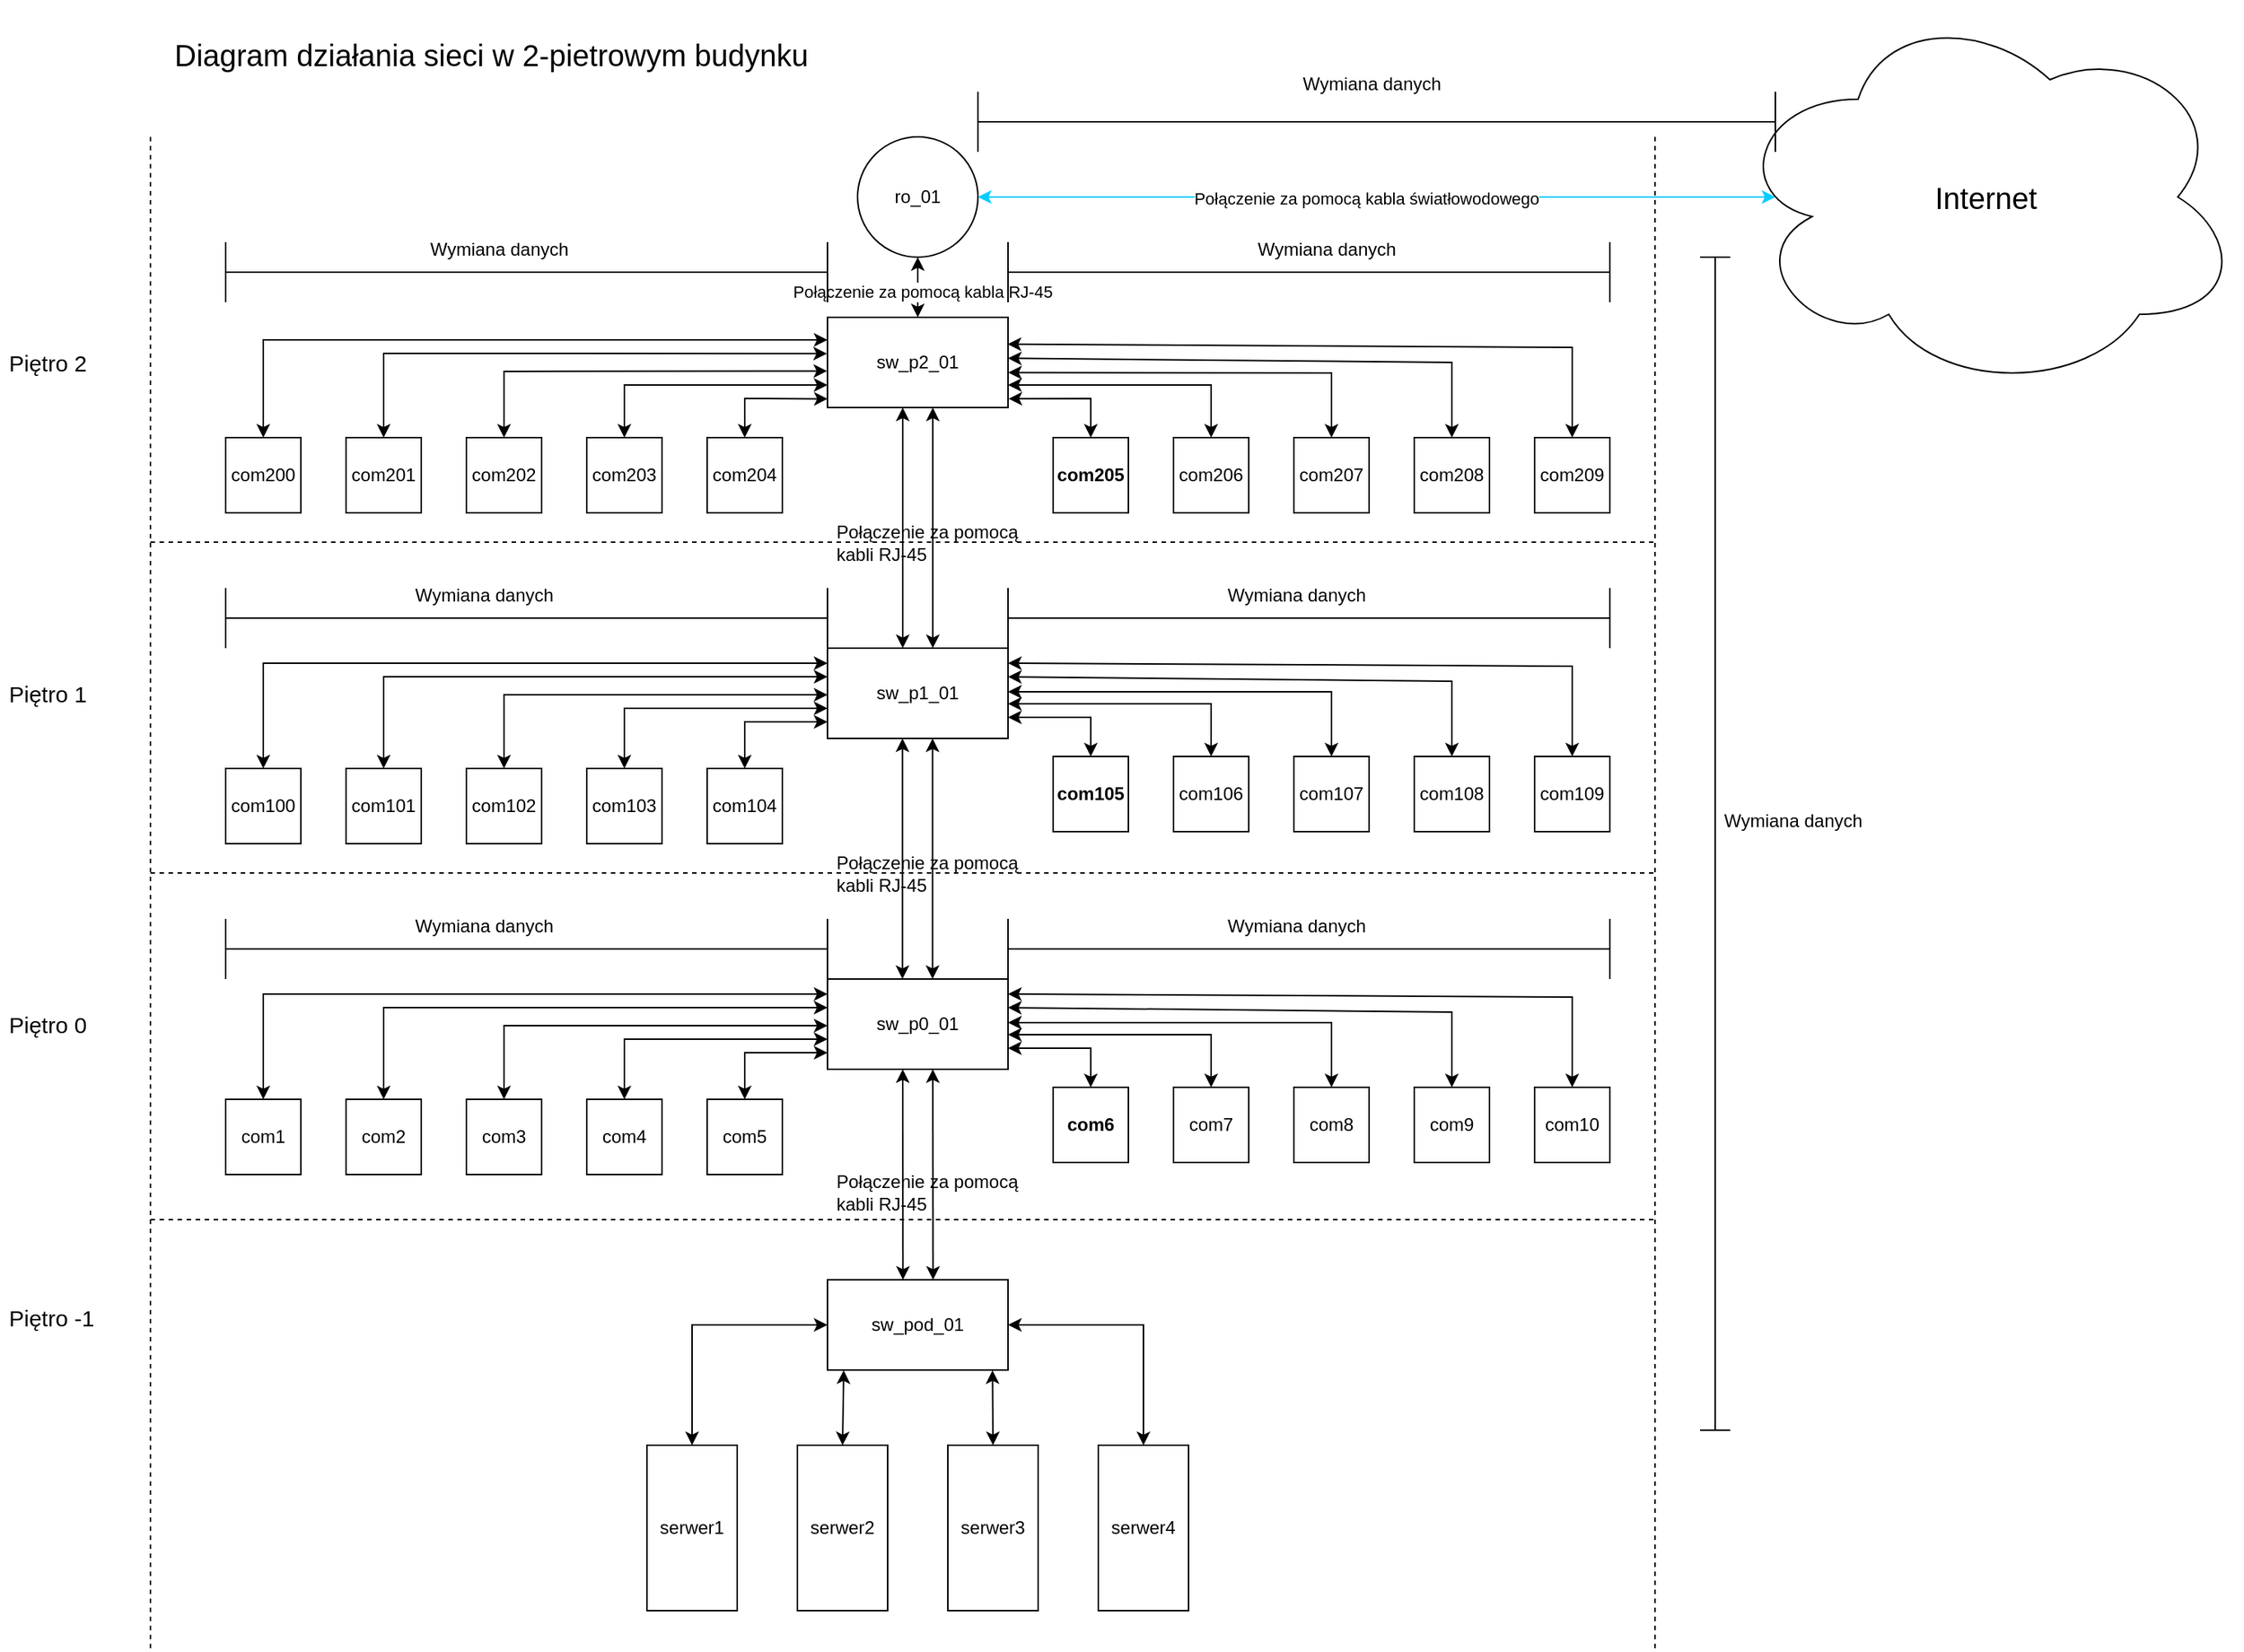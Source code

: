 <mxfile version="22.1.0" type="github">
  <diagram name="Strona-1" id="-qNimi1rRFu84z_x32jF">
    <mxGraphModel dx="3088" dy="790" grid="1" gridSize="10" guides="1" tooltips="1" connect="1" arrows="1" fold="1" page="1" pageScale="1" pageWidth="1654" pageHeight="1169" math="0" shadow="0">
      <root>
        <mxCell id="0" />
        <mxCell id="1" parent="0" />
        <mxCell id="Sq6BDrDwM5FwB20v1xCq-422" value="ro_01" style="ellipse;whiteSpace=wrap;html=1;aspect=fixed;" vertex="1" parent="1">
          <mxGeometry x="-1050" y="120" width="80" height="80" as="geometry" />
        </mxCell>
        <mxCell id="Sq6BDrDwM5FwB20v1xCq-424" value="sw_p2_01" style="rounded=0;whiteSpace=wrap;html=1;" vertex="1" parent="1">
          <mxGeometry x="-1070" y="240" width="120" height="60" as="geometry" />
        </mxCell>
        <mxCell id="Sq6BDrDwM5FwB20v1xCq-425" value="sw_p1_01" style="rounded=0;whiteSpace=wrap;html=1;" vertex="1" parent="1">
          <mxGeometry x="-1070" y="460" width="120" height="60" as="geometry" />
        </mxCell>
        <mxCell id="Sq6BDrDwM5FwB20v1xCq-426" value="sw_p0_01" style="rounded=0;whiteSpace=wrap;html=1;" vertex="1" parent="1">
          <mxGeometry x="-1070" y="680" width="120" height="60" as="geometry" />
        </mxCell>
        <mxCell id="Sq6BDrDwM5FwB20v1xCq-427" value="sw_pod_01" style="rounded=0;whiteSpace=wrap;html=1;" vertex="1" parent="1">
          <mxGeometry x="-1070" y="880" width="120" height="60" as="geometry" />
        </mxCell>
        <mxCell id="Sq6BDrDwM5FwB20v1xCq-431" value="" style="endArrow=classic;startArrow=classic;html=1;rounded=0;entryX=0.5;entryY=1;entryDx=0;entryDy=0;" edge="1" parent="1" target="Sq6BDrDwM5FwB20v1xCq-422">
          <mxGeometry width="50" height="50" relative="1" as="geometry">
            <mxPoint x="-1010" y="240" as="sourcePoint" />
            <mxPoint x="-960" y="190" as="targetPoint" />
          </mxGeometry>
        </mxCell>
        <mxCell id="Sq6BDrDwM5FwB20v1xCq-516" value="Połączenie za pomocą kabla RJ-45" style="edgeLabel;html=1;align=center;verticalAlign=middle;resizable=0;points=[];" vertex="1" connectable="0" parent="Sq6BDrDwM5FwB20v1xCq-431">
          <mxGeometry x="-0.163" y="-3" relative="1" as="geometry">
            <mxPoint y="-1" as="offset" />
          </mxGeometry>
        </mxCell>
        <mxCell id="Sq6BDrDwM5FwB20v1xCq-435" value="" style="endArrow=classic;startArrow=classic;html=1;rounded=0;entryX=0.5;entryY=1;entryDx=0;entryDy=0;" edge="1" parent="1">
          <mxGeometry width="50" height="50" relative="1" as="geometry">
            <mxPoint x="-1019.83" y="880" as="sourcePoint" />
            <mxPoint x="-1020" y="740" as="targetPoint" />
          </mxGeometry>
        </mxCell>
        <mxCell id="Sq6BDrDwM5FwB20v1xCq-436" value="com204" style="whiteSpace=wrap;html=1;aspect=fixed;" vertex="1" parent="1">
          <mxGeometry x="-1150" y="320" width="50" height="50" as="geometry" />
        </mxCell>
        <mxCell id="Sq6BDrDwM5FwB20v1xCq-437" value="com202" style="whiteSpace=wrap;html=1;aspect=fixed;" vertex="1" parent="1">
          <mxGeometry x="-1310" y="320" width="50" height="50" as="geometry" />
        </mxCell>
        <mxCell id="Sq6BDrDwM5FwB20v1xCq-438" value="com203" style="whiteSpace=wrap;html=1;aspect=fixed;" vertex="1" parent="1">
          <mxGeometry x="-1230" y="320" width="50" height="50" as="geometry" />
        </mxCell>
        <mxCell id="Sq6BDrDwM5FwB20v1xCq-439" value="com201" style="whiteSpace=wrap;html=1;aspect=fixed;" vertex="1" parent="1">
          <mxGeometry x="-1390" y="320" width="50" height="50" as="geometry" />
        </mxCell>
        <mxCell id="Sq6BDrDwM5FwB20v1xCq-440" value="com200" style="whiteSpace=wrap;html=1;aspect=fixed;" vertex="1" parent="1">
          <mxGeometry x="-1470" y="320" width="50" height="50" as="geometry" />
        </mxCell>
        <mxCell id="Sq6BDrDwM5FwB20v1xCq-441" value="com205" style="whiteSpace=wrap;html=1;aspect=fixed;fontStyle=1" vertex="1" parent="1">
          <mxGeometry x="-920" y="320" width="50" height="50" as="geometry" />
        </mxCell>
        <mxCell id="Sq6BDrDwM5FwB20v1xCq-442" value="com206" style="whiteSpace=wrap;html=1;aspect=fixed;" vertex="1" parent="1">
          <mxGeometry x="-840" y="320" width="50" height="50" as="geometry" />
        </mxCell>
        <mxCell id="Sq6BDrDwM5FwB20v1xCq-443" value="com207" style="whiteSpace=wrap;html=1;aspect=fixed;" vertex="1" parent="1">
          <mxGeometry x="-760" y="320" width="50" height="50" as="geometry" />
        </mxCell>
        <mxCell id="Sq6BDrDwM5FwB20v1xCq-444" value="com208" style="whiteSpace=wrap;html=1;aspect=fixed;" vertex="1" parent="1">
          <mxGeometry x="-680" y="320" width="50" height="50" as="geometry" />
        </mxCell>
        <mxCell id="Sq6BDrDwM5FwB20v1xCq-445" value="com209" style="whiteSpace=wrap;html=1;aspect=fixed;" vertex="1" parent="1">
          <mxGeometry x="-600" y="320" width="50" height="50" as="geometry" />
        </mxCell>
        <mxCell id="Sq6BDrDwM5FwB20v1xCq-446" value="" style="endArrow=classic;startArrow=classic;html=1;rounded=0;exitX=0.5;exitY=0;exitDx=0;exitDy=0;entryX=0.001;entryY=0.904;entryDx=0;entryDy=0;entryPerimeter=0;" edge="1" parent="1" source="Sq6BDrDwM5FwB20v1xCq-436" target="Sq6BDrDwM5FwB20v1xCq-424">
          <mxGeometry width="50" height="50" relative="1" as="geometry">
            <mxPoint x="-1070" y="340" as="sourcePoint" />
            <mxPoint x="-1020" y="290" as="targetPoint" />
            <Array as="points">
              <mxPoint x="-1125" y="294" />
            </Array>
          </mxGeometry>
        </mxCell>
        <mxCell id="Sq6BDrDwM5FwB20v1xCq-447" value="" style="endArrow=classic;startArrow=classic;html=1;rounded=0;exitX=0.5;exitY=0;exitDx=0;exitDy=0;entryX=0;entryY=0.75;entryDx=0;entryDy=0;" edge="1" parent="1" source="Sq6BDrDwM5FwB20v1xCq-438" target="Sq6BDrDwM5FwB20v1xCq-424">
          <mxGeometry width="50" height="50" relative="1" as="geometry">
            <mxPoint x="-1070" y="340" as="sourcePoint" />
            <mxPoint x="-1020" y="290" as="targetPoint" />
            <Array as="points">
              <mxPoint x="-1205" y="285" />
            </Array>
          </mxGeometry>
        </mxCell>
        <mxCell id="Sq6BDrDwM5FwB20v1xCq-448" value="" style="endArrow=classic;startArrow=classic;html=1;rounded=0;entryX=-0.002;entryY=0.595;entryDx=0;entryDy=0;entryPerimeter=0;exitX=0.5;exitY=0;exitDx=0;exitDy=0;" edge="1" parent="1" source="Sq6BDrDwM5FwB20v1xCq-437" target="Sq6BDrDwM5FwB20v1xCq-424">
          <mxGeometry width="50" height="50" relative="1" as="geometry">
            <mxPoint x="-1240" y="330" as="sourcePoint" />
            <mxPoint x="-1190" y="280" as="targetPoint" />
            <Array as="points">
              <mxPoint x="-1285" y="276" />
            </Array>
          </mxGeometry>
        </mxCell>
        <mxCell id="Sq6BDrDwM5FwB20v1xCq-449" value="" style="endArrow=classic;startArrow=classic;html=1;rounded=0;exitX=0.5;exitY=0;exitDx=0;exitDy=0;entryX=-0.003;entryY=0.402;entryDx=0;entryDy=0;entryPerimeter=0;" edge="1" parent="1" source="Sq6BDrDwM5FwB20v1xCq-439" target="Sq6BDrDwM5FwB20v1xCq-424">
          <mxGeometry width="50" height="50" relative="1" as="geometry">
            <mxPoint x="-1290" y="300" as="sourcePoint" />
            <mxPoint x="-1240" y="250" as="targetPoint" />
            <Array as="points">
              <mxPoint x="-1365" y="264" />
            </Array>
          </mxGeometry>
        </mxCell>
        <mxCell id="Sq6BDrDwM5FwB20v1xCq-450" value="" style="endArrow=classic;startArrow=classic;html=1;rounded=0;exitX=0.5;exitY=0;exitDx=0;exitDy=0;entryX=0;entryY=0.25;entryDx=0;entryDy=0;" edge="1" parent="1" source="Sq6BDrDwM5FwB20v1xCq-440" target="Sq6BDrDwM5FwB20v1xCq-424">
          <mxGeometry width="50" height="50" relative="1" as="geometry">
            <mxPoint x="-1330" y="310" as="sourcePoint" />
            <mxPoint x="-1280" y="260" as="targetPoint" />
            <Array as="points">
              <mxPoint x="-1445" y="255" />
            </Array>
          </mxGeometry>
        </mxCell>
        <mxCell id="Sq6BDrDwM5FwB20v1xCq-451" value="" style="endArrow=classic;startArrow=classic;html=1;rounded=0;exitX=0.5;exitY=0;exitDx=0;exitDy=0;entryX=1.003;entryY=0.903;entryDx=0;entryDy=0;entryPerimeter=0;" edge="1" parent="1" source="Sq6BDrDwM5FwB20v1xCq-441" target="Sq6BDrDwM5FwB20v1xCq-424">
          <mxGeometry width="50" height="50" relative="1" as="geometry">
            <mxPoint x="-940" y="290" as="sourcePoint" />
            <mxPoint x="-890" y="240" as="targetPoint" />
            <Array as="points">
              <mxPoint x="-895" y="294" />
            </Array>
          </mxGeometry>
        </mxCell>
        <mxCell id="Sq6BDrDwM5FwB20v1xCq-452" value="" style="endArrow=classic;startArrow=classic;html=1;rounded=0;entryX=0.5;entryY=0;entryDx=0;entryDy=0;exitX=1;exitY=0.75;exitDx=0;exitDy=0;" edge="1" parent="1" source="Sq6BDrDwM5FwB20v1xCq-424" target="Sq6BDrDwM5FwB20v1xCq-442">
          <mxGeometry width="50" height="50" relative="1" as="geometry">
            <mxPoint x="-920" y="330" as="sourcePoint" />
            <mxPoint x="-870" y="280" as="targetPoint" />
            <Array as="points">
              <mxPoint x="-815" y="285" />
            </Array>
          </mxGeometry>
        </mxCell>
        <mxCell id="Sq6BDrDwM5FwB20v1xCq-453" value="" style="endArrow=classic;startArrow=classic;html=1;rounded=0;exitX=0.5;exitY=0;exitDx=0;exitDy=0;entryX=1.001;entryY=0.612;entryDx=0;entryDy=0;entryPerimeter=0;" edge="1" parent="1" source="Sq6BDrDwM5FwB20v1xCq-443" target="Sq6BDrDwM5FwB20v1xCq-424">
          <mxGeometry width="50" height="50" relative="1" as="geometry">
            <mxPoint x="-830" y="320" as="sourcePoint" />
            <mxPoint x="-780" y="270" as="targetPoint" />
            <Array as="points">
              <mxPoint x="-735" y="277" />
            </Array>
          </mxGeometry>
        </mxCell>
        <mxCell id="Sq6BDrDwM5FwB20v1xCq-454" value="" style="endArrow=classic;startArrow=classic;html=1;rounded=0;entryX=0.5;entryY=0;entryDx=0;entryDy=0;exitX=1;exitY=0.454;exitDx=0;exitDy=0;exitPerimeter=0;" edge="1" parent="1" source="Sq6BDrDwM5FwB20v1xCq-424" target="Sq6BDrDwM5FwB20v1xCq-444">
          <mxGeometry width="50" height="50" relative="1" as="geometry">
            <mxPoint x="-810" y="320" as="sourcePoint" />
            <mxPoint x="-760" y="270" as="targetPoint" />
            <Array as="points">
              <mxPoint x="-655" y="270" />
            </Array>
          </mxGeometry>
        </mxCell>
        <mxCell id="Sq6BDrDwM5FwB20v1xCq-455" value="" style="endArrow=classic;startArrow=classic;html=1;rounded=0;entryX=0.5;entryY=0;entryDx=0;entryDy=0;exitX=0.998;exitY=0.297;exitDx=0;exitDy=0;exitPerimeter=0;" edge="1" parent="1" source="Sq6BDrDwM5FwB20v1xCq-424" target="Sq6BDrDwM5FwB20v1xCq-445">
          <mxGeometry width="50" height="50" relative="1" as="geometry">
            <mxPoint x="-690" y="320" as="sourcePoint" />
            <mxPoint x="-640" y="270" as="targetPoint" />
            <Array as="points">
              <mxPoint x="-575" y="260" />
            </Array>
          </mxGeometry>
        </mxCell>
        <mxCell id="Sq6BDrDwM5FwB20v1xCq-456" value="com104" style="whiteSpace=wrap;html=1;aspect=fixed;" vertex="1" parent="1">
          <mxGeometry x="-1150" y="540" width="50" height="50" as="geometry" />
        </mxCell>
        <mxCell id="Sq6BDrDwM5FwB20v1xCq-457" value="com102" style="whiteSpace=wrap;html=1;aspect=fixed;" vertex="1" parent="1">
          <mxGeometry x="-1310" y="540" width="50" height="50" as="geometry" />
        </mxCell>
        <mxCell id="Sq6BDrDwM5FwB20v1xCq-458" value="&lt;p style=&quot;line-height: 120%;&quot;&gt;com103&lt;/p&gt;" style="whiteSpace=wrap;html=1;aspect=fixed;" vertex="1" parent="1">
          <mxGeometry x="-1230" y="540" width="50" height="50" as="geometry" />
        </mxCell>
        <mxCell id="Sq6BDrDwM5FwB20v1xCq-459" value="com101" style="whiteSpace=wrap;html=1;aspect=fixed;" vertex="1" parent="1">
          <mxGeometry x="-1390" y="540" width="50" height="50" as="geometry" />
        </mxCell>
        <mxCell id="Sq6BDrDwM5FwB20v1xCq-460" value="com100" style="whiteSpace=wrap;html=1;aspect=fixed;" vertex="1" parent="1">
          <mxGeometry x="-1470" y="540" width="50" height="50" as="geometry" />
        </mxCell>
        <mxCell id="Sq6BDrDwM5FwB20v1xCq-461" value="" style="endArrow=classic;startArrow=classic;html=1;rounded=0;exitX=0.5;exitY=0;exitDx=0;exitDy=0;entryX=0.001;entryY=0.904;entryDx=0;entryDy=0;entryPerimeter=0;" edge="1" parent="1" source="Sq6BDrDwM5FwB20v1xCq-456">
          <mxGeometry width="50" height="50" relative="1" as="geometry">
            <mxPoint x="-1125" y="535" as="sourcePoint" />
            <mxPoint x="-1070" y="509" as="targetPoint" />
            <Array as="points">
              <mxPoint x="-1125" y="509" />
            </Array>
          </mxGeometry>
        </mxCell>
        <mxCell id="Sq6BDrDwM5FwB20v1xCq-462" value="" style="endArrow=classic;startArrow=classic;html=1;rounded=0;exitX=0.5;exitY=0;exitDx=0;exitDy=0;entryX=0;entryY=0.75;entryDx=0;entryDy=0;" edge="1" parent="1" source="Sq6BDrDwM5FwB20v1xCq-458">
          <mxGeometry width="50" height="50" relative="1" as="geometry">
            <mxPoint x="-1205" y="535" as="sourcePoint" />
            <mxPoint x="-1070" y="500" as="targetPoint" />
            <Array as="points">
              <mxPoint x="-1205" y="500" />
            </Array>
          </mxGeometry>
        </mxCell>
        <mxCell id="Sq6BDrDwM5FwB20v1xCq-463" value="" style="endArrow=classic;startArrow=classic;html=1;rounded=0;entryX=-0.002;entryY=0.595;entryDx=0;entryDy=0;entryPerimeter=0;exitX=0.5;exitY=0;exitDx=0;exitDy=0;" edge="1" parent="1" source="Sq6BDrDwM5FwB20v1xCq-457">
          <mxGeometry width="50" height="50" relative="1" as="geometry">
            <mxPoint x="-1285" y="535" as="sourcePoint" />
            <mxPoint x="-1070" y="491" as="targetPoint" />
            <Array as="points">
              <mxPoint x="-1285" y="491" />
            </Array>
          </mxGeometry>
        </mxCell>
        <mxCell id="Sq6BDrDwM5FwB20v1xCq-464" value="" style="endArrow=classic;startArrow=classic;html=1;rounded=0;exitX=0.5;exitY=0;exitDx=0;exitDy=0;entryX=-0.003;entryY=0.402;entryDx=0;entryDy=0;entryPerimeter=0;" edge="1" parent="1" source="Sq6BDrDwM5FwB20v1xCq-459">
          <mxGeometry width="50" height="50" relative="1" as="geometry">
            <mxPoint x="-1365" y="535" as="sourcePoint" />
            <mxPoint x="-1070" y="479" as="targetPoint" />
            <Array as="points">
              <mxPoint x="-1365" y="479" />
            </Array>
          </mxGeometry>
        </mxCell>
        <mxCell id="Sq6BDrDwM5FwB20v1xCq-465" value="" style="endArrow=classic;startArrow=classic;html=1;rounded=0;exitX=0.5;exitY=0;exitDx=0;exitDy=0;entryX=0;entryY=0.25;entryDx=0;entryDy=0;" edge="1" parent="1" source="Sq6BDrDwM5FwB20v1xCq-460">
          <mxGeometry width="50" height="50" relative="1" as="geometry">
            <mxPoint x="-1445" y="535" as="sourcePoint" />
            <mxPoint x="-1070" y="470" as="targetPoint" />
            <Array as="points">
              <mxPoint x="-1445" y="470" />
            </Array>
          </mxGeometry>
        </mxCell>
        <mxCell id="Sq6BDrDwM5FwB20v1xCq-466" value="com105" style="whiteSpace=wrap;html=1;aspect=fixed;fontStyle=1" vertex="1" parent="1">
          <mxGeometry x="-920" y="532" width="50" height="50" as="geometry" />
        </mxCell>
        <mxCell id="Sq6BDrDwM5FwB20v1xCq-467" value="com106" style="whiteSpace=wrap;html=1;aspect=fixed;" vertex="1" parent="1">
          <mxGeometry x="-840" y="532" width="50" height="50" as="geometry" />
        </mxCell>
        <mxCell id="Sq6BDrDwM5FwB20v1xCq-468" value="com107" style="whiteSpace=wrap;html=1;aspect=fixed;" vertex="1" parent="1">
          <mxGeometry x="-760" y="532" width="50" height="50" as="geometry" />
        </mxCell>
        <mxCell id="Sq6BDrDwM5FwB20v1xCq-469" value="com108" style="whiteSpace=wrap;html=1;aspect=fixed;" vertex="1" parent="1">
          <mxGeometry x="-680" y="532" width="50" height="50" as="geometry" />
        </mxCell>
        <mxCell id="Sq6BDrDwM5FwB20v1xCq-470" value="com109" style="whiteSpace=wrap;html=1;aspect=fixed;" vertex="1" parent="1">
          <mxGeometry x="-600" y="532" width="50" height="50" as="geometry" />
        </mxCell>
        <mxCell id="Sq6BDrDwM5FwB20v1xCq-471" value="" style="endArrow=classic;startArrow=classic;html=1;rounded=0;exitX=0.5;exitY=0;exitDx=0;exitDy=0;entryX=1.003;entryY=0.903;entryDx=0;entryDy=0;entryPerimeter=0;" edge="1" parent="1" source="Sq6BDrDwM5FwB20v1xCq-466">
          <mxGeometry width="50" height="50" relative="1" as="geometry">
            <mxPoint x="-940" y="502" as="sourcePoint" />
            <mxPoint x="-950" y="506" as="targetPoint" />
            <Array as="points">
              <mxPoint x="-895" y="506" />
            </Array>
          </mxGeometry>
        </mxCell>
        <mxCell id="Sq6BDrDwM5FwB20v1xCq-472" value="" style="endArrow=classic;startArrow=classic;html=1;rounded=0;entryX=0.5;entryY=0;entryDx=0;entryDy=0;exitX=1;exitY=0.75;exitDx=0;exitDy=0;" edge="1" parent="1" target="Sq6BDrDwM5FwB20v1xCq-467">
          <mxGeometry width="50" height="50" relative="1" as="geometry">
            <mxPoint x="-950" y="497" as="sourcePoint" />
            <mxPoint x="-870" y="492" as="targetPoint" />
            <Array as="points">
              <mxPoint x="-815" y="497" />
            </Array>
          </mxGeometry>
        </mxCell>
        <mxCell id="Sq6BDrDwM5FwB20v1xCq-473" value="" style="endArrow=classic;startArrow=classic;html=1;rounded=0;exitX=0.5;exitY=0;exitDx=0;exitDy=0;entryX=1.001;entryY=0.612;entryDx=0;entryDy=0;entryPerimeter=0;" edge="1" parent="1" source="Sq6BDrDwM5FwB20v1xCq-468">
          <mxGeometry width="50" height="50" relative="1" as="geometry">
            <mxPoint x="-830" y="532" as="sourcePoint" />
            <mxPoint x="-950" y="489" as="targetPoint" />
            <Array as="points">
              <mxPoint x="-735" y="489" />
            </Array>
          </mxGeometry>
        </mxCell>
        <mxCell id="Sq6BDrDwM5FwB20v1xCq-474" value="" style="endArrow=classic;startArrow=classic;html=1;rounded=0;entryX=0.5;entryY=0;entryDx=0;entryDy=0;exitX=1;exitY=0.317;exitDx=0;exitDy=0;exitPerimeter=0;" edge="1" parent="1" target="Sq6BDrDwM5FwB20v1xCq-469" source="Sq6BDrDwM5FwB20v1xCq-425">
          <mxGeometry width="50" height="50" relative="1" as="geometry">
            <mxPoint x="-949" y="479" as="sourcePoint" />
            <mxPoint x="-760" y="482" as="targetPoint" />
            <Array as="points">
              <mxPoint x="-655" y="482" />
            </Array>
          </mxGeometry>
        </mxCell>
        <mxCell id="Sq6BDrDwM5FwB20v1xCq-475" value="" style="endArrow=classic;startArrow=classic;html=1;rounded=0;entryX=0.5;entryY=0;entryDx=0;entryDy=0;exitX=0.998;exitY=0.297;exitDx=0;exitDy=0;exitPerimeter=0;" edge="1" parent="1" target="Sq6BDrDwM5FwB20v1xCq-470">
          <mxGeometry width="50" height="50" relative="1" as="geometry">
            <mxPoint x="-950" y="470" as="sourcePoint" />
            <mxPoint x="-640" y="482" as="targetPoint" />
            <Array as="points">
              <mxPoint x="-575" y="472" />
            </Array>
          </mxGeometry>
        </mxCell>
        <mxCell id="Sq6BDrDwM5FwB20v1xCq-476" value="com5" style="whiteSpace=wrap;html=1;aspect=fixed;" vertex="1" parent="1">
          <mxGeometry x="-1150" y="760" width="50" height="50" as="geometry" />
        </mxCell>
        <mxCell id="Sq6BDrDwM5FwB20v1xCq-477" value="com3" style="whiteSpace=wrap;html=1;aspect=fixed;" vertex="1" parent="1">
          <mxGeometry x="-1310" y="760" width="50" height="50" as="geometry" />
        </mxCell>
        <mxCell id="Sq6BDrDwM5FwB20v1xCq-478" value="com4" style="whiteSpace=wrap;html=1;aspect=fixed;" vertex="1" parent="1">
          <mxGeometry x="-1230" y="760" width="50" height="50" as="geometry" />
        </mxCell>
        <mxCell id="Sq6BDrDwM5FwB20v1xCq-479" value="com2" style="whiteSpace=wrap;html=1;aspect=fixed;" vertex="1" parent="1">
          <mxGeometry x="-1390" y="760" width="50" height="50" as="geometry" />
        </mxCell>
        <mxCell id="Sq6BDrDwM5FwB20v1xCq-480" value="com1" style="whiteSpace=wrap;html=1;aspect=fixed;" vertex="1" parent="1">
          <mxGeometry x="-1470" y="760" width="50" height="50" as="geometry" />
        </mxCell>
        <mxCell id="Sq6BDrDwM5FwB20v1xCq-481" value="" style="endArrow=classic;startArrow=classic;html=1;rounded=0;exitX=0.5;exitY=0;exitDx=0;exitDy=0;entryX=0.001;entryY=0.904;entryDx=0;entryDy=0;entryPerimeter=0;" edge="1" parent="1" source="Sq6BDrDwM5FwB20v1xCq-476">
          <mxGeometry width="50" height="50" relative="1" as="geometry">
            <mxPoint x="-1125" y="755" as="sourcePoint" />
            <mxPoint x="-1070" y="729" as="targetPoint" />
            <Array as="points">
              <mxPoint x="-1125" y="729" />
            </Array>
          </mxGeometry>
        </mxCell>
        <mxCell id="Sq6BDrDwM5FwB20v1xCq-482" value="" style="endArrow=classic;startArrow=classic;html=1;rounded=0;exitX=0.5;exitY=0;exitDx=0;exitDy=0;entryX=0;entryY=0.75;entryDx=0;entryDy=0;" edge="1" parent="1" source="Sq6BDrDwM5FwB20v1xCq-478">
          <mxGeometry width="50" height="50" relative="1" as="geometry">
            <mxPoint x="-1205" y="755" as="sourcePoint" />
            <mxPoint x="-1070" y="720" as="targetPoint" />
            <Array as="points">
              <mxPoint x="-1205" y="720" />
            </Array>
          </mxGeometry>
        </mxCell>
        <mxCell id="Sq6BDrDwM5FwB20v1xCq-483" value="" style="endArrow=classic;startArrow=classic;html=1;rounded=0;entryX=-0.002;entryY=0.595;entryDx=0;entryDy=0;entryPerimeter=0;exitX=0.5;exitY=0;exitDx=0;exitDy=0;" edge="1" parent="1" source="Sq6BDrDwM5FwB20v1xCq-477">
          <mxGeometry width="50" height="50" relative="1" as="geometry">
            <mxPoint x="-1285" y="755" as="sourcePoint" />
            <mxPoint x="-1070" y="711" as="targetPoint" />
            <Array as="points">
              <mxPoint x="-1285" y="711" />
            </Array>
          </mxGeometry>
        </mxCell>
        <mxCell id="Sq6BDrDwM5FwB20v1xCq-484" value="" style="endArrow=classic;startArrow=classic;html=1;rounded=0;exitX=0.5;exitY=0;exitDx=0;exitDy=0;entryX=-0.003;entryY=0.402;entryDx=0;entryDy=0;entryPerimeter=0;" edge="1" parent="1" source="Sq6BDrDwM5FwB20v1xCq-479">
          <mxGeometry width="50" height="50" relative="1" as="geometry">
            <mxPoint x="-1365" y="755" as="sourcePoint" />
            <mxPoint x="-1070" y="699" as="targetPoint" />
            <Array as="points">
              <mxPoint x="-1365" y="699" />
            </Array>
          </mxGeometry>
        </mxCell>
        <mxCell id="Sq6BDrDwM5FwB20v1xCq-485" value="" style="endArrow=classic;startArrow=classic;html=1;rounded=0;exitX=0.5;exitY=0;exitDx=0;exitDy=0;entryX=0;entryY=0.25;entryDx=0;entryDy=0;" edge="1" parent="1" source="Sq6BDrDwM5FwB20v1xCq-480">
          <mxGeometry width="50" height="50" relative="1" as="geometry">
            <mxPoint x="-1445" y="755" as="sourcePoint" />
            <mxPoint x="-1070" y="690" as="targetPoint" />
            <Array as="points">
              <mxPoint x="-1445" y="690" />
            </Array>
          </mxGeometry>
        </mxCell>
        <mxCell id="Sq6BDrDwM5FwB20v1xCq-486" value="com6" style="whiteSpace=wrap;html=1;aspect=fixed;fontStyle=1" vertex="1" parent="1">
          <mxGeometry x="-920" y="752" width="50" height="50" as="geometry" />
        </mxCell>
        <mxCell id="Sq6BDrDwM5FwB20v1xCq-487" value="com7" style="whiteSpace=wrap;html=1;aspect=fixed;" vertex="1" parent="1">
          <mxGeometry x="-840" y="752" width="50" height="50" as="geometry" />
        </mxCell>
        <mxCell id="Sq6BDrDwM5FwB20v1xCq-488" value="com8" style="whiteSpace=wrap;html=1;aspect=fixed;" vertex="1" parent="1">
          <mxGeometry x="-760" y="752" width="50" height="50" as="geometry" />
        </mxCell>
        <mxCell id="Sq6BDrDwM5FwB20v1xCq-489" value="com9" style="whiteSpace=wrap;html=1;aspect=fixed;" vertex="1" parent="1">
          <mxGeometry x="-680" y="752" width="50" height="50" as="geometry" />
        </mxCell>
        <mxCell id="Sq6BDrDwM5FwB20v1xCq-490" value="com10" style="whiteSpace=wrap;html=1;aspect=fixed;" vertex="1" parent="1">
          <mxGeometry x="-600" y="752" width="50" height="50" as="geometry" />
        </mxCell>
        <mxCell id="Sq6BDrDwM5FwB20v1xCq-491" value="" style="endArrow=classic;startArrow=classic;html=1;rounded=0;exitX=0.5;exitY=0;exitDx=0;exitDy=0;entryX=1.003;entryY=0.903;entryDx=0;entryDy=0;entryPerimeter=0;" edge="1" parent="1" source="Sq6BDrDwM5FwB20v1xCq-486">
          <mxGeometry width="50" height="50" relative="1" as="geometry">
            <mxPoint x="-940" y="722" as="sourcePoint" />
            <mxPoint x="-950" y="726" as="targetPoint" />
            <Array as="points">
              <mxPoint x="-895" y="726" />
            </Array>
          </mxGeometry>
        </mxCell>
        <mxCell id="Sq6BDrDwM5FwB20v1xCq-492" value="" style="endArrow=classic;startArrow=classic;html=1;rounded=0;entryX=0.5;entryY=0;entryDx=0;entryDy=0;exitX=1;exitY=0.75;exitDx=0;exitDy=0;" edge="1" parent="1" target="Sq6BDrDwM5FwB20v1xCq-487">
          <mxGeometry width="50" height="50" relative="1" as="geometry">
            <mxPoint x="-950" y="717" as="sourcePoint" />
            <mxPoint x="-870" y="712" as="targetPoint" />
            <Array as="points">
              <mxPoint x="-815" y="717" />
            </Array>
          </mxGeometry>
        </mxCell>
        <mxCell id="Sq6BDrDwM5FwB20v1xCq-493" value="" style="endArrow=classic;startArrow=classic;html=1;rounded=0;exitX=0.5;exitY=0;exitDx=0;exitDy=0;entryX=1.001;entryY=0.612;entryDx=0;entryDy=0;entryPerimeter=0;" edge="1" parent="1" source="Sq6BDrDwM5FwB20v1xCq-488">
          <mxGeometry width="50" height="50" relative="1" as="geometry">
            <mxPoint x="-830" y="752" as="sourcePoint" />
            <mxPoint x="-950" y="709" as="targetPoint" />
            <Array as="points">
              <mxPoint x="-735" y="709" />
            </Array>
          </mxGeometry>
        </mxCell>
        <mxCell id="Sq6BDrDwM5FwB20v1xCq-494" value="" style="endArrow=classic;startArrow=classic;html=1;rounded=0;entryX=0.5;entryY=0;entryDx=0;entryDy=0;exitX=1;exitY=0.317;exitDx=0;exitDy=0;exitPerimeter=0;" edge="1" parent="1" target="Sq6BDrDwM5FwB20v1xCq-489">
          <mxGeometry width="50" height="50" relative="1" as="geometry">
            <mxPoint x="-950" y="699" as="sourcePoint" />
            <mxPoint x="-760" y="702" as="targetPoint" />
            <Array as="points">
              <mxPoint x="-655" y="702" />
            </Array>
          </mxGeometry>
        </mxCell>
        <mxCell id="Sq6BDrDwM5FwB20v1xCq-495" value="" style="endArrow=classic;startArrow=classic;html=1;rounded=0;entryX=0.5;entryY=0;entryDx=0;entryDy=0;exitX=0.998;exitY=0.297;exitDx=0;exitDy=0;exitPerimeter=0;" edge="1" parent="1" target="Sq6BDrDwM5FwB20v1xCq-490">
          <mxGeometry width="50" height="50" relative="1" as="geometry">
            <mxPoint x="-950" y="690" as="sourcePoint" />
            <mxPoint x="-640" y="702" as="targetPoint" />
            <Array as="points">
              <mxPoint x="-575" y="692" />
            </Array>
          </mxGeometry>
        </mxCell>
        <mxCell id="Sq6BDrDwM5FwB20v1xCq-497" value="" style="endArrow=classic;startArrow=classic;html=1;rounded=0;exitX=0.5;exitY=0;exitDx=0;exitDy=0;entryX=0.5;entryY=1;entryDx=0;entryDy=0;" edge="1" parent="1">
          <mxGeometry width="50" height="50" relative="1" as="geometry">
            <mxPoint x="-1000" y="460" as="sourcePoint" />
            <mxPoint x="-1000" y="300" as="targetPoint" />
          </mxGeometry>
        </mxCell>
        <mxCell id="Sq6BDrDwM5FwB20v1xCq-498" value="" style="endArrow=classic;startArrow=classic;html=1;rounded=0;exitX=0.5;exitY=0;exitDx=0;exitDy=0;entryX=0.5;entryY=1;entryDx=0;entryDy=0;" edge="1" parent="1">
          <mxGeometry width="50" height="50" relative="1" as="geometry">
            <mxPoint x="-1020" y="460" as="sourcePoint" />
            <mxPoint x="-1020" y="300" as="targetPoint" />
          </mxGeometry>
        </mxCell>
        <mxCell id="Sq6BDrDwM5FwB20v1xCq-499" value="" style="endArrow=classic;startArrow=classic;html=1;rounded=0;exitX=0.5;exitY=0;exitDx=0;exitDy=0;entryX=0.5;entryY=1;entryDx=0;entryDy=0;" edge="1" parent="1">
          <mxGeometry width="50" height="50" relative="1" as="geometry">
            <mxPoint x="-1000.17" y="680" as="sourcePoint" />
            <mxPoint x="-1000.17" y="520" as="targetPoint" />
          </mxGeometry>
        </mxCell>
        <mxCell id="Sq6BDrDwM5FwB20v1xCq-500" value="" style="endArrow=classic;startArrow=classic;html=1;rounded=0;exitX=0.5;exitY=0;exitDx=0;exitDy=0;entryX=0.5;entryY=1;entryDx=0;entryDy=0;" edge="1" parent="1">
          <mxGeometry width="50" height="50" relative="1" as="geometry">
            <mxPoint x="-1020.17" y="680" as="sourcePoint" />
            <mxPoint x="-1020.17" y="520" as="targetPoint" />
          </mxGeometry>
        </mxCell>
        <mxCell id="Sq6BDrDwM5FwB20v1xCq-501" value="" style="endArrow=classic;startArrow=classic;html=1;rounded=0;entryX=0.5;entryY=1;entryDx=0;entryDy=0;" edge="1" parent="1">
          <mxGeometry width="50" height="50" relative="1" as="geometry">
            <mxPoint x="-999.83" y="880" as="sourcePoint" />
            <mxPoint x="-1000" y="740" as="targetPoint" />
          </mxGeometry>
        </mxCell>
        <mxCell id="Sq6BDrDwM5FwB20v1xCq-503" value="serwer1" style="rounded=0;whiteSpace=wrap;html=1;" vertex="1" parent="1">
          <mxGeometry x="-1190" y="990" width="60" height="110" as="geometry" />
        </mxCell>
        <mxCell id="Sq6BDrDwM5FwB20v1xCq-504" value="serwer2" style="rounded=0;whiteSpace=wrap;html=1;" vertex="1" parent="1">
          <mxGeometry x="-1090" y="990" width="60" height="110" as="geometry" />
        </mxCell>
        <mxCell id="Sq6BDrDwM5FwB20v1xCq-505" value="serwer3" style="rounded=0;whiteSpace=wrap;html=1;" vertex="1" parent="1">
          <mxGeometry x="-990" y="990" width="60" height="110" as="geometry" />
        </mxCell>
        <mxCell id="Sq6BDrDwM5FwB20v1xCq-506" value="serwer4" style="rounded=0;whiteSpace=wrap;html=1;" vertex="1" parent="1">
          <mxGeometry x="-890" y="990" width="60" height="110" as="geometry" />
        </mxCell>
        <mxCell id="Sq6BDrDwM5FwB20v1xCq-507" value="" style="endArrow=classic;startArrow=classic;html=1;rounded=0;exitX=0.5;exitY=0;exitDx=0;exitDy=0;entryX=0;entryY=0.5;entryDx=0;entryDy=0;" edge="1" parent="1" source="Sq6BDrDwM5FwB20v1xCq-503" target="Sq6BDrDwM5FwB20v1xCq-427">
          <mxGeometry width="50" height="50" relative="1" as="geometry">
            <mxPoint x="-920" y="950" as="sourcePoint" />
            <mxPoint x="-870" y="900" as="targetPoint" />
            <Array as="points">
              <mxPoint x="-1160" y="910" />
            </Array>
          </mxGeometry>
        </mxCell>
        <mxCell id="Sq6BDrDwM5FwB20v1xCq-508" value="" style="endArrow=classic;startArrow=classic;html=1;rounded=0;exitX=0.5;exitY=0;exitDx=0;exitDy=0;entryX=1;entryY=0.5;entryDx=0;entryDy=0;" edge="1" parent="1" source="Sq6BDrDwM5FwB20v1xCq-506" target="Sq6BDrDwM5FwB20v1xCq-427">
          <mxGeometry width="50" height="50" relative="1" as="geometry">
            <mxPoint x="-920" y="950" as="sourcePoint" />
            <mxPoint x="-870" y="900" as="targetPoint" />
            <Array as="points">
              <mxPoint x="-860" y="910" />
            </Array>
          </mxGeometry>
        </mxCell>
        <mxCell id="Sq6BDrDwM5FwB20v1xCq-509" value="" style="endArrow=classic;startArrow=classic;html=1;rounded=0;exitX=0.5;exitY=0;exitDx=0;exitDy=0;entryX=0.09;entryY=1.003;entryDx=0;entryDy=0;entryPerimeter=0;" edge="1" parent="1" source="Sq6BDrDwM5FwB20v1xCq-504" target="Sq6BDrDwM5FwB20v1xCq-427">
          <mxGeometry width="50" height="50" relative="1" as="geometry">
            <mxPoint x="-920" y="950" as="sourcePoint" />
            <mxPoint x="-870" y="900" as="targetPoint" />
          </mxGeometry>
        </mxCell>
        <mxCell id="Sq6BDrDwM5FwB20v1xCq-510" value="" style="endArrow=classic;startArrow=classic;html=1;rounded=0;exitX=0.5;exitY=0;exitDx=0;exitDy=0;entryX=0.914;entryY=1.003;entryDx=0;entryDy=0;entryPerimeter=0;" edge="1" parent="1" source="Sq6BDrDwM5FwB20v1xCq-505" target="Sq6BDrDwM5FwB20v1xCq-427">
          <mxGeometry width="50" height="50" relative="1" as="geometry">
            <mxPoint x="-920" y="950" as="sourcePoint" />
            <mxPoint x="-870" y="900" as="targetPoint" />
          </mxGeometry>
        </mxCell>
        <mxCell id="Sq6BDrDwM5FwB20v1xCq-511" value="" style="endArrow=classic;startArrow=classic;html=1;rounded=0;exitX=1;exitY=0.5;exitDx=0;exitDy=0;fillColor=#dae8fc;strokeColor=#00ccff;" edge="1" parent="1" source="Sq6BDrDwM5FwB20v1xCq-422">
          <mxGeometry width="50" height="50" relative="1" as="geometry">
            <mxPoint x="-330" y="320" as="sourcePoint" />
            <mxPoint x="-440" y="160" as="targetPoint" />
          </mxGeometry>
        </mxCell>
        <mxCell id="Sq6BDrDwM5FwB20v1xCq-515" value="Połączenie za pomocą kabla światłowodowego" style="edgeLabel;html=1;align=center;verticalAlign=middle;resizable=0;points=[];" vertex="1" connectable="0" parent="Sq6BDrDwM5FwB20v1xCq-511">
          <mxGeometry x="-0.026" y="-1" relative="1" as="geometry">
            <mxPoint as="offset" />
          </mxGeometry>
        </mxCell>
        <mxCell id="Sq6BDrDwM5FwB20v1xCq-512" value="&lt;font style=&quot;font-size: 20px;&quot;&gt;Internet&lt;/font&gt;" style="ellipse;shape=cloud;whiteSpace=wrap;html=1;" vertex="1" parent="1">
          <mxGeometry x="-470" y="30" width="340" height="260" as="geometry" />
        </mxCell>
        <mxCell id="Sq6BDrDwM5FwB20v1xCq-517" value="&lt;font style=&quot;font-size: 15px;&quot;&gt;Piętro -1&lt;/font&gt;" style="text;strokeColor=none;fillColor=none;align=left;verticalAlign=middle;spacingLeft=4;spacingRight=4;overflow=hidden;points=[[0,0.5],[1,0.5]];portConstraint=eastwest;rotatable=0;whiteSpace=wrap;html=1;" vertex="1" parent="1">
          <mxGeometry x="-1620" y="890" width="80" height="30" as="geometry" />
        </mxCell>
        <mxCell id="Sq6BDrDwM5FwB20v1xCq-518" value="&lt;span style=&quot;font-size: 15px;&quot;&gt;Piętro 0&lt;br&gt;&lt;/span&gt;" style="text;strokeColor=none;fillColor=none;align=left;verticalAlign=middle;spacingLeft=4;spacingRight=4;overflow=hidden;points=[[0,0.5],[1,0.5]];portConstraint=eastwest;rotatable=0;whiteSpace=wrap;html=1;" vertex="1" parent="1">
          <mxGeometry x="-1620" y="695" width="80" height="30" as="geometry" />
        </mxCell>
        <mxCell id="Sq6BDrDwM5FwB20v1xCq-519" value="&lt;font style=&quot;font-size: 15px;&quot;&gt;Piętro 1&lt;/font&gt;" style="text;strokeColor=none;fillColor=none;align=left;verticalAlign=middle;spacingLeft=4;spacingRight=4;overflow=hidden;points=[[0,0.5],[1,0.5]];portConstraint=eastwest;rotatable=0;whiteSpace=wrap;html=1;" vertex="1" parent="1">
          <mxGeometry x="-1620" y="475" width="80" height="30" as="geometry" />
        </mxCell>
        <mxCell id="Sq6BDrDwM5FwB20v1xCq-520" value="&lt;font style=&quot;font-size: 15px;&quot;&gt;Piętro 2&lt;br&gt;&lt;/font&gt;" style="text;strokeColor=none;fillColor=none;align=left;verticalAlign=middle;spacingLeft=4;spacingRight=4;overflow=hidden;points=[[0,0.5],[1,0.5]];portConstraint=eastwest;rotatable=0;whiteSpace=wrap;html=1;" vertex="1" parent="1">
          <mxGeometry x="-1620" y="255" width="80" height="30" as="geometry" />
        </mxCell>
        <mxCell id="Sq6BDrDwM5FwB20v1xCq-521" value="&lt;font style=&quot;font-size: 20px;&quot;&gt;Diagram działania sieci w 2-pietrowym budynku&amp;nbsp;&lt;/font&gt;" style="text;strokeColor=none;fillColor=none;align=left;verticalAlign=middle;spacingLeft=4;spacingRight=4;overflow=hidden;points=[[0,0.5],[1,0.5]];portConstraint=eastwest;rotatable=0;whiteSpace=wrap;html=1;" vertex="1" parent="1">
          <mxGeometry x="-1510" y="30" width="540" height="70" as="geometry" />
        </mxCell>
        <mxCell id="Sq6BDrDwM5FwB20v1xCq-523" value="&lt;font style=&quot;font-size: 12px;&quot;&gt;Połączenie za pomocą kabli RJ-45&lt;/font&gt;" style="text;strokeColor=none;fillColor=none;align=left;verticalAlign=middle;spacingLeft=4;spacingRight=4;overflow=hidden;points=[[0,0.5],[1,0.5]];portConstraint=eastwest;rotatable=0;whiteSpace=wrap;html=1;" vertex="1" parent="1">
          <mxGeometry x="-1070" y="370" width="150" height="40" as="geometry" />
        </mxCell>
        <mxCell id="Sq6BDrDwM5FwB20v1xCq-527" value="&lt;font style=&quot;font-size: 12px;&quot;&gt;Połączenie za pomocą kabli RJ-45&lt;/font&gt;" style="text;strokeColor=none;fillColor=none;align=left;verticalAlign=middle;spacingLeft=4;spacingRight=4;overflow=hidden;points=[[0,0.5],[1,0.5]];portConstraint=eastwest;rotatable=0;whiteSpace=wrap;html=1;" vertex="1" parent="1">
          <mxGeometry x="-1070" y="590" width="150" height="40" as="geometry" />
        </mxCell>
        <mxCell id="Sq6BDrDwM5FwB20v1xCq-528" value="&lt;font style=&quot;font-size: 12px;&quot;&gt;Połączenie za pomocą kabli RJ-45&lt;/font&gt;" style="text;strokeColor=none;fillColor=none;align=left;verticalAlign=middle;spacingLeft=4;spacingRight=4;overflow=hidden;points=[[0,0.5],[1,0.5]];portConstraint=eastwest;rotatable=0;whiteSpace=wrap;html=1;" vertex="1" parent="1">
          <mxGeometry x="-1070" y="802" width="150" height="40" as="geometry" />
        </mxCell>
        <mxCell id="Sq6BDrDwM5FwB20v1xCq-532" value="" style="shape=crossbar;whiteSpace=wrap;html=1;rounded=1;" vertex="1" parent="1">
          <mxGeometry x="-1470" y="190" width="400" height="40" as="geometry" />
        </mxCell>
        <mxCell id="Sq6BDrDwM5FwB20v1xCq-533" value="" style="shape=crossbar;whiteSpace=wrap;html=1;rounded=1;" vertex="1" parent="1">
          <mxGeometry x="-950" y="190" width="400" height="40" as="geometry" />
        </mxCell>
        <mxCell id="Sq6BDrDwM5FwB20v1xCq-534" value="" style="shape=crossbar;whiteSpace=wrap;html=1;rounded=1;" vertex="1" parent="1">
          <mxGeometry x="-970" y="90" width="530" height="40" as="geometry" />
        </mxCell>
        <mxCell id="Sq6BDrDwM5FwB20v1xCq-535" value="" style="shape=crossbar;whiteSpace=wrap;html=1;rounded=1;" vertex="1" parent="1">
          <mxGeometry x="-1470" y="420" width="400" height="40" as="geometry" />
        </mxCell>
        <mxCell id="Sq6BDrDwM5FwB20v1xCq-536" value="" style="shape=crossbar;whiteSpace=wrap;html=1;rounded=1;" vertex="1" parent="1">
          <mxGeometry x="-950" y="420" width="400" height="40" as="geometry" />
        </mxCell>
        <mxCell id="Sq6BDrDwM5FwB20v1xCq-537" value="" style="shape=crossbar;whiteSpace=wrap;html=1;rounded=1;" vertex="1" parent="1">
          <mxGeometry x="-1470" y="640" width="400" height="40" as="geometry" />
        </mxCell>
        <mxCell id="Sq6BDrDwM5FwB20v1xCq-541" value="" style="shape=crossbar;whiteSpace=wrap;html=1;rounded=1;" vertex="1" parent="1">
          <mxGeometry x="-950" y="640" width="400" height="40" as="geometry" />
        </mxCell>
        <mxCell id="Sq6BDrDwM5FwB20v1xCq-543" value="" style="shape=crossbar;whiteSpace=wrap;html=1;rounded=1;direction=south;" vertex="1" parent="1">
          <mxGeometry x="-490" y="200" width="20" height="780" as="geometry" />
        </mxCell>
        <mxCell id="Sq6BDrDwM5FwB20v1xCq-545" value="Wymiana danych" style="text;strokeColor=none;fillColor=none;align=left;verticalAlign=middle;spacingLeft=4;spacingRight=4;overflow=hidden;points=[[0,0.5],[1,0.5]];portConstraint=eastwest;rotatable=0;whiteSpace=wrap;html=1;" vertex="1" parent="1">
          <mxGeometry x="-760" y="70" width="105" height="30" as="geometry" />
        </mxCell>
        <mxCell id="Sq6BDrDwM5FwB20v1xCq-546" value="Wymiana danych" style="text;strokeColor=none;fillColor=none;align=left;verticalAlign=middle;spacingLeft=4;spacingRight=4;overflow=hidden;points=[[0,0.5],[1,0.5]];portConstraint=eastwest;rotatable=0;whiteSpace=wrap;html=1;direction=west;" vertex="1" parent="1">
          <mxGeometry x="-480" y="560" width="105" height="30" as="geometry" />
        </mxCell>
        <mxCell id="Sq6BDrDwM5FwB20v1xCq-547" value="Wymiana danych" style="text;strokeColor=none;fillColor=none;align=left;verticalAlign=middle;spacingLeft=4;spacingRight=4;overflow=hidden;points=[[0,0.5],[1,0.5]];portConstraint=eastwest;rotatable=0;whiteSpace=wrap;html=1;" vertex="1" parent="1">
          <mxGeometry x="-790" y="180" width="105" height="30" as="geometry" />
        </mxCell>
        <mxCell id="Sq6BDrDwM5FwB20v1xCq-548" value="Wymiana danych" style="text;strokeColor=none;fillColor=none;align=left;verticalAlign=middle;spacingLeft=4;spacingRight=4;overflow=hidden;points=[[0,0.5],[1,0.5]];portConstraint=eastwest;rotatable=0;whiteSpace=wrap;html=1;" vertex="1" parent="1">
          <mxGeometry x="-1340" y="180" width="105" height="30" as="geometry" />
        </mxCell>
        <mxCell id="Sq6BDrDwM5FwB20v1xCq-549" value="Wymiana danych" style="text;strokeColor=none;fillColor=none;align=left;verticalAlign=middle;spacingLeft=4;spacingRight=4;overflow=hidden;points=[[0,0.5],[1,0.5]];portConstraint=eastwest;rotatable=0;whiteSpace=wrap;html=1;fontStyle=0" vertex="1" parent="1">
          <mxGeometry x="-810" y="410" width="105" height="30" as="geometry" />
        </mxCell>
        <mxCell id="Sq6BDrDwM5FwB20v1xCq-550" value="Wymiana danych" style="text;strokeColor=none;fillColor=none;align=left;verticalAlign=middle;spacingLeft=4;spacingRight=4;overflow=hidden;points=[[0,0.5],[1,0.5]];portConstraint=eastwest;rotatable=0;whiteSpace=wrap;html=1;" vertex="1" parent="1">
          <mxGeometry x="-1350" y="410" width="105" height="30" as="geometry" />
        </mxCell>
        <mxCell id="Sq6BDrDwM5FwB20v1xCq-551" value="Wymiana danych" style="text;strokeColor=none;fillColor=none;align=left;verticalAlign=middle;spacingLeft=4;spacingRight=4;overflow=hidden;points=[[0,0.5],[1,0.5]];portConstraint=eastwest;rotatable=0;whiteSpace=wrap;html=1;" vertex="1" parent="1">
          <mxGeometry x="-810" y="630" width="105" height="30" as="geometry" />
        </mxCell>
        <mxCell id="Sq6BDrDwM5FwB20v1xCq-552" value="Wymiana danych" style="text;strokeColor=none;fillColor=none;align=left;verticalAlign=middle;spacingLeft=4;spacingRight=4;overflow=hidden;points=[[0,0.5],[1,0.5]];portConstraint=eastwest;rotatable=0;whiteSpace=wrap;html=1;" vertex="1" parent="1">
          <mxGeometry x="-1350" y="630" width="105" height="30" as="geometry" />
        </mxCell>
        <mxCell id="Sq6BDrDwM5FwB20v1xCq-556" value="" style="endArrow=none;dashed=1;html=1;rounded=0;" edge="1" parent="1">
          <mxGeometry width="50" height="50" relative="1" as="geometry">
            <mxPoint x="-1520" y="840" as="sourcePoint" />
            <mxPoint x="-520" y="840" as="targetPoint" />
          </mxGeometry>
        </mxCell>
        <mxCell id="Sq6BDrDwM5FwB20v1xCq-558" value="" style="endArrow=none;dashed=1;html=1;rounded=0;" edge="1" parent="1">
          <mxGeometry width="50" height="50" relative="1" as="geometry">
            <mxPoint x="-1520" y="609.5" as="sourcePoint" />
            <mxPoint x="-520" y="609.5" as="targetPoint" />
          </mxGeometry>
        </mxCell>
        <mxCell id="Sq6BDrDwM5FwB20v1xCq-559" value="" style="endArrow=none;dashed=1;html=1;rounded=0;" edge="1" parent="1">
          <mxGeometry width="50" height="50" relative="1" as="geometry">
            <mxPoint x="-1520" y="389.5" as="sourcePoint" />
            <mxPoint x="-520" y="389.5" as="targetPoint" />
          </mxGeometry>
        </mxCell>
        <mxCell id="Sq6BDrDwM5FwB20v1xCq-560" value="" style="endArrow=none;dashed=1;html=1;rounded=0;" edge="1" parent="1">
          <mxGeometry width="50" height="50" relative="1" as="geometry">
            <mxPoint x="-1520" y="1125" as="sourcePoint" />
            <mxPoint x="-1520" y="120" as="targetPoint" />
          </mxGeometry>
        </mxCell>
        <mxCell id="Sq6BDrDwM5FwB20v1xCq-561" value="" style="endArrow=none;dashed=1;html=1;rounded=0;" edge="1" parent="1">
          <mxGeometry width="50" height="50" relative="1" as="geometry">
            <mxPoint x="-520" y="1125" as="sourcePoint" />
            <mxPoint x="-520" y="120" as="targetPoint" />
          </mxGeometry>
        </mxCell>
      </root>
    </mxGraphModel>
  </diagram>
</mxfile>
